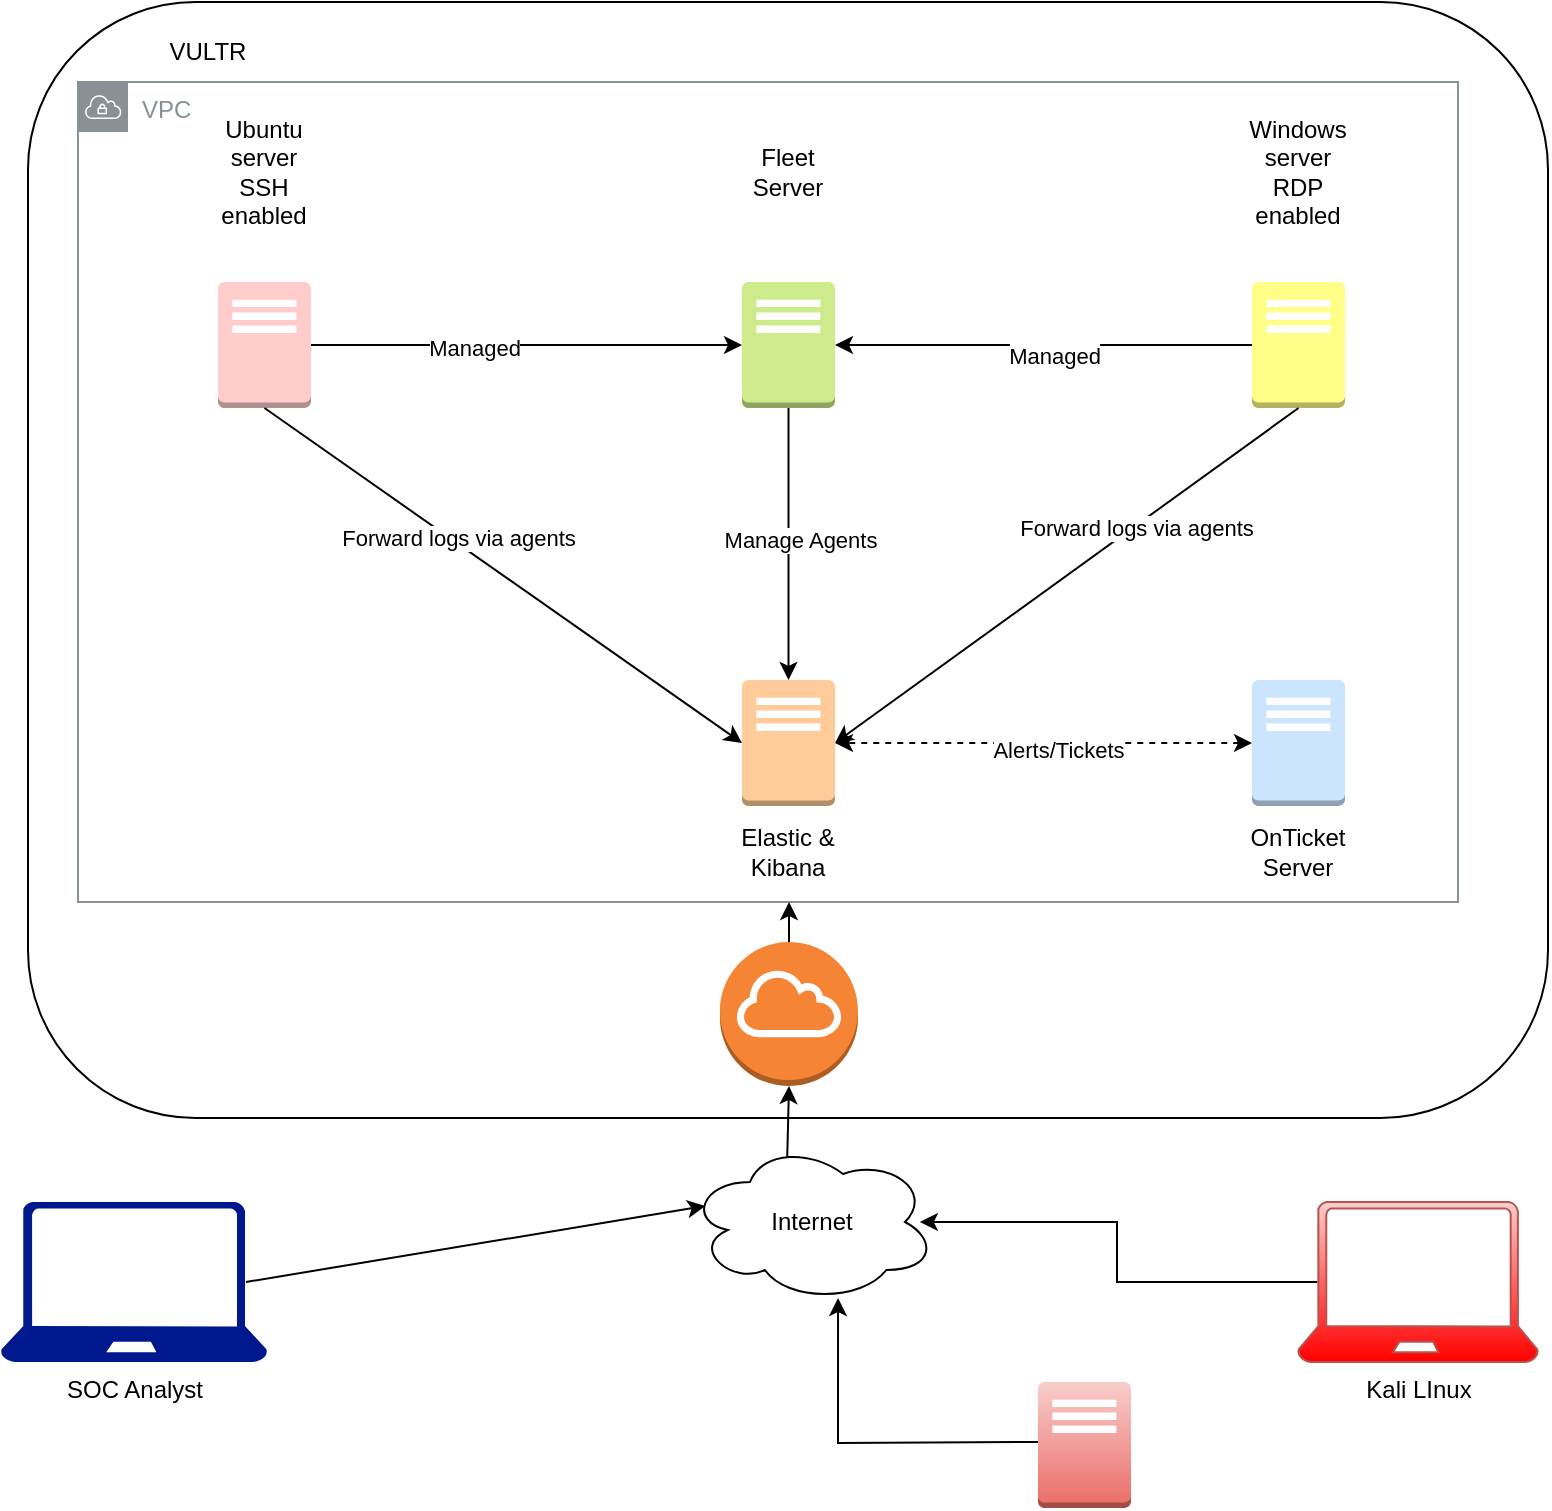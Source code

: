 <mxfile version="24.7.17">
  <diagram name="Page-1" id="H5CIHULa0UfHKtkcHchE">
    <mxGraphModel dx="1203" dy="819" grid="1" gridSize="10" guides="1" tooltips="1" connect="1" arrows="1" fold="1" page="1" pageScale="1" pageWidth="850" pageHeight="1100" math="0" shadow="0">
      <root>
        <mxCell id="0" />
        <mxCell id="1" parent="0" />
        <mxCell id="LhJG_7B_9xfO0NoJyH6I-1" value="" style="rounded=1;whiteSpace=wrap;html=1;" vertex="1" parent="1">
          <mxGeometry x="45" y="40" width="760" height="558" as="geometry" />
        </mxCell>
        <mxCell id="LhJG_7B_9xfO0NoJyH6I-11" value="VPC" style="outlineConnect=0;gradientColor=none;html=1;whiteSpace=wrap;fontSize=12;fontStyle=0;shape=mxgraph.aws4.group;grIcon=mxgraph.aws4.group_vpc;strokeColor=#879196;fillColor=none;verticalAlign=top;align=left;spacingLeft=30;fontColor=#879196;dashed=0;" vertex="1" parent="1">
          <mxGeometry x="70" y="80" width="690" height="410" as="geometry" />
        </mxCell>
        <mxCell id="LhJG_7B_9xfO0NoJyH6I-19" style="rounded=0;orthogonalLoop=1;jettySize=auto;html=1;exitX=0.92;exitY=0.5;exitDx=0;exitDy=0;exitPerimeter=0;entryX=0.07;entryY=0.4;entryDx=0;entryDy=0;entryPerimeter=0;" edge="1" parent="1" source="LhJG_7B_9xfO0NoJyH6I-8" target="LhJG_7B_9xfO0NoJyH6I-13">
          <mxGeometry relative="1" as="geometry">
            <mxPoint x="240" y="600" as="targetPoint" />
          </mxGeometry>
        </mxCell>
        <mxCell id="LhJG_7B_9xfO0NoJyH6I-8" value="SOC Analyst" style="sketch=0;aspect=fixed;pointerEvents=1;shadow=0;dashed=0;html=1;strokeColor=none;labelPosition=center;verticalLabelPosition=bottom;verticalAlign=top;align=center;fillColor=#00188D;shape=mxgraph.azure.laptop" vertex="1" parent="1">
          <mxGeometry x="31.34" y="640" width="133.33" height="80" as="geometry" />
        </mxCell>
        <mxCell id="LhJG_7B_9xfO0NoJyH6I-9" value="Kali LInux" style="verticalLabelPosition=bottom;html=1;verticalAlign=top;align=center;strokeColor=#b85450;fillColor=#f8cecc;shape=mxgraph.azure.laptop;pointerEvents=1;gradientColor=#FF0000;" vertex="1" parent="1">
          <mxGeometry x="680" y="640" width="120" height="80" as="geometry" />
        </mxCell>
        <mxCell id="LhJG_7B_9xfO0NoJyH6I-23" style="edgeStyle=orthogonalEdgeStyle;rounded=0;orthogonalLoop=1;jettySize=auto;html=1;exitX=0.5;exitY=0;exitDx=0;exitDy=0;exitPerimeter=0;" edge="1" parent="1" source="LhJG_7B_9xfO0NoJyH6I-12" target="LhJG_7B_9xfO0NoJyH6I-11">
          <mxGeometry relative="1" as="geometry">
            <Array as="points">
              <mxPoint x="430" y="490" />
              <mxPoint x="430" y="490" />
            </Array>
          </mxGeometry>
        </mxCell>
        <mxCell id="LhJG_7B_9xfO0NoJyH6I-12" value="" style="outlineConnect=0;dashed=0;verticalLabelPosition=bottom;verticalAlign=top;align=center;html=1;shape=mxgraph.aws3.internet_gateway;fillColor=#F58534;gradientColor=none;" vertex="1" parent="1">
          <mxGeometry x="391" y="510" width="69" height="72" as="geometry" />
        </mxCell>
        <mxCell id="LhJG_7B_9xfO0NoJyH6I-13" value="Internet" style="ellipse;shape=cloud;whiteSpace=wrap;html=1;" vertex="1" parent="1">
          <mxGeometry x="375" y="610" width="124" height="80" as="geometry" />
        </mxCell>
        <mxCell id="LhJG_7B_9xfO0NoJyH6I-16" style="edgeStyle=orthogonalEdgeStyle;rounded=0;orthogonalLoop=1;jettySize=auto;html=1;exitX=0.08;exitY=0.5;exitDx=0;exitDy=0;exitPerimeter=0;entryX=0.935;entryY=0.5;entryDx=0;entryDy=0;entryPerimeter=0;" edge="1" parent="1" source="LhJG_7B_9xfO0NoJyH6I-9" target="LhJG_7B_9xfO0NoJyH6I-13">
          <mxGeometry relative="1" as="geometry" />
        </mxCell>
        <mxCell id="LhJG_7B_9xfO0NoJyH6I-17" style="edgeStyle=orthogonalEdgeStyle;rounded=0;orthogonalLoop=1;jettySize=auto;html=1;exitX=0;exitY=0.5;exitDx=0;exitDy=0;entryX=0.605;entryY=0.975;entryDx=0;entryDy=0;entryPerimeter=0;" edge="1" parent="1" target="LhJG_7B_9xfO0NoJyH6I-13">
          <mxGeometry relative="1" as="geometry">
            <mxPoint x="550" y="760" as="sourcePoint" />
          </mxGeometry>
        </mxCell>
        <mxCell id="LhJG_7B_9xfO0NoJyH6I-22" style="edgeStyle=orthogonalEdgeStyle;rounded=0;orthogonalLoop=1;jettySize=auto;html=1;exitX=0.4;exitY=0.1;exitDx=0;exitDy=0;exitPerimeter=0;entryX=0.5;entryY=1;entryDx=0;entryDy=0;entryPerimeter=0;" edge="1" parent="1" source="LhJG_7B_9xfO0NoJyH6I-13" target="LhJG_7B_9xfO0NoJyH6I-12">
          <mxGeometry relative="1" as="geometry" />
        </mxCell>
        <mxCell id="LhJG_7B_9xfO0NoJyH6I-27" value="VULTR" style="text;html=1;align=center;verticalAlign=middle;whiteSpace=wrap;rounded=0;" vertex="1" parent="1">
          <mxGeometry x="104.67" y="50" width="60" height="30" as="geometry" />
        </mxCell>
        <mxCell id="LhJG_7B_9xfO0NoJyH6I-30" value="Elastic &amp;amp; Kibana" style="text;html=1;align=center;verticalAlign=middle;whiteSpace=wrap;rounded=0;" vertex="1" parent="1">
          <mxGeometry x="395" y="450" width="60" height="30" as="geometry" />
        </mxCell>
        <mxCell id="LhJG_7B_9xfO0NoJyH6I-33" value="" style="outlineConnect=0;dashed=0;verticalLabelPosition=bottom;verticalAlign=top;align=center;html=1;shape=mxgraph.aws3.traditional_server;fillColor=#cce5ff;strokeColor=#36393d;" vertex="1" parent="1">
          <mxGeometry x="657" y="379" width="46.5" height="63" as="geometry" />
        </mxCell>
        <mxCell id="LhJG_7B_9xfO0NoJyH6I-34" value="" style="outlineConnect=0;dashed=0;verticalLabelPosition=bottom;verticalAlign=top;align=center;html=1;shape=mxgraph.aws3.traditional_server;fillColor=#ffcc99;strokeColor=#36393d;" vertex="1" parent="1">
          <mxGeometry x="402" y="379" width="46.5" height="63" as="geometry" />
        </mxCell>
        <mxCell id="LhJG_7B_9xfO0NoJyH6I-35" value="" style="outlineConnect=0;dashed=0;verticalLabelPosition=bottom;verticalAlign=top;align=center;html=1;shape=mxgraph.aws3.traditional_server;fillColor=#cdeb8b;strokeColor=#36393d;" vertex="1" parent="1">
          <mxGeometry x="402" y="180" width="46.5" height="63" as="geometry" />
        </mxCell>
        <mxCell id="LhJG_7B_9xfO0NoJyH6I-36" value="" style="outlineConnect=0;dashed=0;verticalLabelPosition=bottom;verticalAlign=top;align=center;html=1;shape=mxgraph.aws3.traditional_server;fillColor=#ffff88;strokeColor=#36393d;" vertex="1" parent="1">
          <mxGeometry x="657" y="180" width="46.5" height="63" as="geometry" />
        </mxCell>
        <mxCell id="LhJG_7B_9xfO0NoJyH6I-37" value="" style="outlineConnect=0;dashed=0;verticalLabelPosition=bottom;verticalAlign=top;align=center;html=1;shape=mxgraph.aws3.traditional_server;fillColor=#ffcccc;strokeColor=#36393d;" vertex="1" parent="1">
          <mxGeometry x="140" y="180" width="46.5" height="63" as="geometry" />
        </mxCell>
        <mxCell id="LhJG_7B_9xfO0NoJyH6I-38" value="" style="outlineConnect=0;dashed=0;verticalLabelPosition=bottom;verticalAlign=top;align=center;html=1;shape=mxgraph.aws3.traditional_server;fillColor=#f8cecc;strokeColor=#b85450;gradientColor=#ea6b66;" vertex="1" parent="1">
          <mxGeometry x="550" y="730" width="46.5" height="63" as="geometry" />
        </mxCell>
        <mxCell id="LhJG_7B_9xfO0NoJyH6I-39" style="edgeStyle=orthogonalEdgeStyle;rounded=0;orthogonalLoop=1;jettySize=auto;html=1;exitX=0.5;exitY=1;exitDx=0;exitDy=0;exitPerimeter=0;entryX=0.5;entryY=0;entryDx=0;entryDy=0;entryPerimeter=0;" edge="1" parent="1" source="LhJG_7B_9xfO0NoJyH6I-35" target="LhJG_7B_9xfO0NoJyH6I-34">
          <mxGeometry relative="1" as="geometry" />
        </mxCell>
        <mxCell id="LhJG_7B_9xfO0NoJyH6I-59" value="Manage Agents" style="edgeLabel;html=1;align=center;verticalAlign=middle;resizable=0;points=[];" vertex="1" connectable="0" parent="LhJG_7B_9xfO0NoJyH6I-39">
          <mxGeometry x="-0.029" y="5" relative="1" as="geometry">
            <mxPoint as="offset" />
          </mxGeometry>
        </mxCell>
        <mxCell id="LhJG_7B_9xfO0NoJyH6I-40" style="rounded=0;orthogonalLoop=1;jettySize=auto;html=1;exitX=0.5;exitY=1;exitDx=0;exitDy=0;exitPerimeter=0;entryX=0;entryY=0.5;entryDx=0;entryDy=0;entryPerimeter=0;" edge="1" parent="1" source="LhJG_7B_9xfO0NoJyH6I-37" target="LhJG_7B_9xfO0NoJyH6I-34">
          <mxGeometry relative="1" as="geometry" />
        </mxCell>
        <mxCell id="LhJG_7B_9xfO0NoJyH6I-60" value="Forward logs via agents" style="edgeLabel;html=1;align=center;verticalAlign=middle;resizable=0;points=[];" vertex="1" connectable="0" parent="LhJG_7B_9xfO0NoJyH6I-40">
          <mxGeometry x="-0.201" y="2" relative="1" as="geometry">
            <mxPoint y="-1" as="offset" />
          </mxGeometry>
        </mxCell>
        <mxCell id="LhJG_7B_9xfO0NoJyH6I-41" style="rounded=0;orthogonalLoop=1;jettySize=auto;html=1;exitX=0.5;exitY=1;exitDx=0;exitDy=0;exitPerimeter=0;entryX=1;entryY=0.5;entryDx=0;entryDy=0;entryPerimeter=0;" edge="1" parent="1" source="LhJG_7B_9xfO0NoJyH6I-36" target="LhJG_7B_9xfO0NoJyH6I-34">
          <mxGeometry relative="1" as="geometry" />
        </mxCell>
        <mxCell id="LhJG_7B_9xfO0NoJyH6I-61" value="Forward logs via agents" style="edgeLabel;html=1;align=center;verticalAlign=middle;resizable=0;points=[];" vertex="1" connectable="0" parent="LhJG_7B_9xfO0NoJyH6I-41">
          <mxGeometry x="-0.294" y="1" relative="1" as="geometry">
            <mxPoint as="offset" />
          </mxGeometry>
        </mxCell>
        <mxCell id="LhJG_7B_9xfO0NoJyH6I-47" style="edgeStyle=orthogonalEdgeStyle;rounded=0;orthogonalLoop=1;jettySize=auto;html=1;exitX=0;exitY=0.5;exitDx=0;exitDy=0;exitPerimeter=0;entryX=1;entryY=0.5;entryDx=0;entryDy=0;entryPerimeter=0;dashed=1;endArrow=classic;endFill=1;startArrow=classic;startFill=1;" edge="1" parent="1" source="LhJG_7B_9xfO0NoJyH6I-33" target="LhJG_7B_9xfO0NoJyH6I-34">
          <mxGeometry relative="1" as="geometry" />
        </mxCell>
        <mxCell id="LhJG_7B_9xfO0NoJyH6I-56" value="Alerts/Tickets" style="edgeLabel;html=1;align=center;verticalAlign=middle;resizable=0;points=[];" vertex="1" connectable="0" parent="LhJG_7B_9xfO0NoJyH6I-47">
          <mxGeometry x="-0.07" y="3" relative="1" as="geometry">
            <mxPoint as="offset" />
          </mxGeometry>
        </mxCell>
        <mxCell id="LhJG_7B_9xfO0NoJyH6I-48" value="Ubuntu server SSH enabled" style="text;html=1;align=center;verticalAlign=middle;whiteSpace=wrap;rounded=0;" vertex="1" parent="1">
          <mxGeometry x="133.25" y="110" width="60" height="30" as="geometry" />
        </mxCell>
        <mxCell id="LhJG_7B_9xfO0NoJyH6I-49" value="Fleet Server" style="text;html=1;align=center;verticalAlign=middle;whiteSpace=wrap;rounded=0;" vertex="1" parent="1">
          <mxGeometry x="395" y="110" width="60" height="30" as="geometry" />
        </mxCell>
        <mxCell id="LhJG_7B_9xfO0NoJyH6I-50" value="Windows server RDP enabled" style="text;html=1;align=center;verticalAlign=middle;whiteSpace=wrap;rounded=0;" vertex="1" parent="1">
          <mxGeometry x="650.25" y="110" width="60" height="30" as="geometry" />
        </mxCell>
        <mxCell id="LhJG_7B_9xfO0NoJyH6I-51" style="edgeStyle=orthogonalEdgeStyle;rounded=0;orthogonalLoop=1;jettySize=auto;html=1;exitX=1;exitY=0.5;exitDx=0;exitDy=0;exitPerimeter=0;entryX=0;entryY=0.5;entryDx=0;entryDy=0;entryPerimeter=0;" edge="1" parent="1" source="LhJG_7B_9xfO0NoJyH6I-37" target="LhJG_7B_9xfO0NoJyH6I-35">
          <mxGeometry relative="1" as="geometry" />
        </mxCell>
        <mxCell id="LhJG_7B_9xfO0NoJyH6I-57" value="Managed" style="edgeLabel;html=1;align=center;verticalAlign=middle;resizable=0;points=[];" vertex="1" connectable="0" parent="LhJG_7B_9xfO0NoJyH6I-51">
          <mxGeometry x="-0.244" relative="1" as="geometry">
            <mxPoint y="1" as="offset" />
          </mxGeometry>
        </mxCell>
        <mxCell id="LhJG_7B_9xfO0NoJyH6I-52" style="edgeStyle=orthogonalEdgeStyle;rounded=0;orthogonalLoop=1;jettySize=auto;html=1;exitX=0;exitY=0.5;exitDx=0;exitDy=0;exitPerimeter=0;entryX=1;entryY=0.5;entryDx=0;entryDy=0;entryPerimeter=0;" edge="1" parent="1" source="LhJG_7B_9xfO0NoJyH6I-36" target="LhJG_7B_9xfO0NoJyH6I-35">
          <mxGeometry relative="1" as="geometry" />
        </mxCell>
        <mxCell id="LhJG_7B_9xfO0NoJyH6I-58" value="Managed" style="edgeLabel;html=1;align=center;verticalAlign=middle;resizable=0;points=[];" vertex="1" connectable="0" parent="LhJG_7B_9xfO0NoJyH6I-52">
          <mxGeometry x="-0.05" y="5" relative="1" as="geometry">
            <mxPoint as="offset" />
          </mxGeometry>
        </mxCell>
        <mxCell id="LhJG_7B_9xfO0NoJyH6I-53" value="OnTicket Server" style="text;html=1;align=center;verticalAlign=middle;whiteSpace=wrap;rounded=0;" vertex="1" parent="1">
          <mxGeometry x="650" y="450" width="60" height="30" as="geometry" />
        </mxCell>
      </root>
    </mxGraphModel>
  </diagram>
</mxfile>
